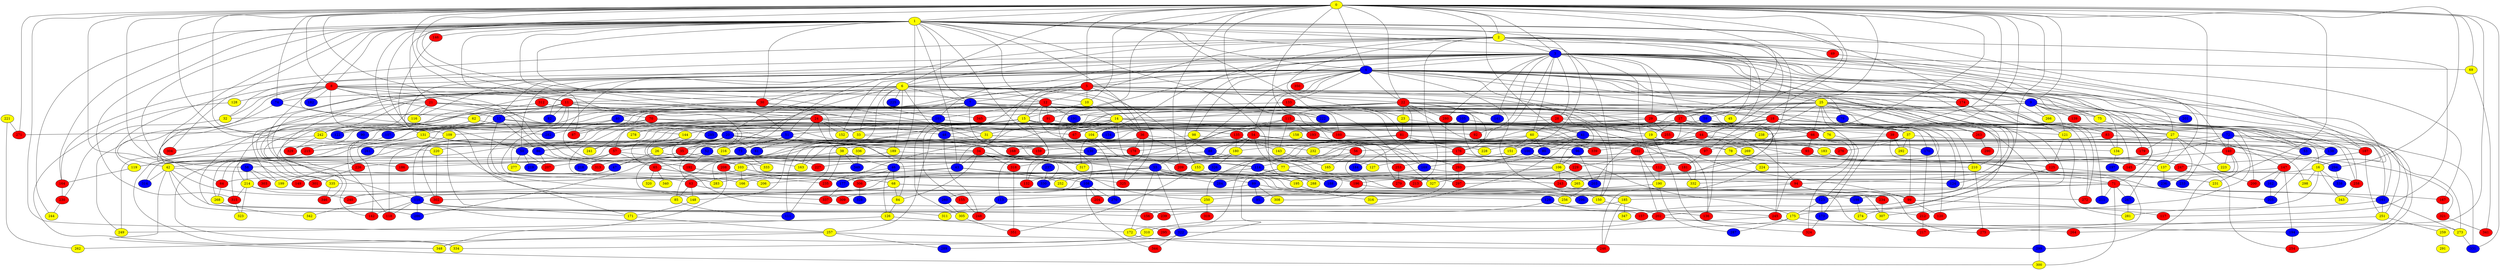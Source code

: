 graph {
0 [style = filled fillcolor = yellow];
1 [style = filled fillcolor = yellow];
2 [style = filled fillcolor = yellow];
3 [style = filled fillcolor = blue];
4 [style = filled fillcolor = blue];
5 [style = filled fillcolor = red];
6 [style = filled fillcolor = yellow];
7 [style = filled fillcolor = blue];
8 [style = filled fillcolor = red];
9 [style = filled fillcolor = blue];
10 [style = filled fillcolor = yellow];
11 [style = filled fillcolor = red];
12 [style = filled fillcolor = red];
13 [style = filled fillcolor = blue];
14 [style = filled fillcolor = yellow];
15 [style = filled fillcolor = yellow];
16 [style = filled fillcolor = yellow];
17 [style = filled fillcolor = red];
18 [style = filled fillcolor = red];
19 [style = filled fillcolor = yellow];
20 [style = filled fillcolor = blue];
21 [style = filled fillcolor = red];
22 [style = filled fillcolor = red];
23 [style = filled fillcolor = yellow];
24 [style = filled fillcolor = red];
25 [style = filled fillcolor = yellow];
26 [style = filled fillcolor = yellow];
27 [style = filled fillcolor = yellow];
28 [style = filled fillcolor = red];
29 [style = filled fillcolor = red];
30 [style = filled fillcolor = red];
31 [style = filled fillcolor = yellow];
32 [style = filled fillcolor = yellow];
33 [style = filled fillcolor = yellow];
34 [style = filled fillcolor = red];
35 [style = filled fillcolor = red];
36 [style = filled fillcolor = red];
37 [style = filled fillcolor = yellow];
38 [style = filled fillcolor = yellow];
39 [style = filled fillcolor = red];
40 [style = filled fillcolor = blue];
41 [style = filled fillcolor = blue];
42 [style = filled fillcolor = yellow];
43 [style = filled fillcolor = blue];
44 [style = filled fillcolor = red];
45 [style = filled fillcolor = yellow];
46 [style = filled fillcolor = blue];
47 [style = filled fillcolor = blue];
48 [style = filled fillcolor = blue];
49 [style = filled fillcolor = red];
50 [style = filled fillcolor = blue];
51 [style = filled fillcolor = blue];
52 [style = filled fillcolor = blue];
53 [style = filled fillcolor = blue];
54 [style = filled fillcolor = red];
55 [style = filled fillcolor = blue];
56 [style = filled fillcolor = red];
57 [style = filled fillcolor = red];
58 [style = filled fillcolor = blue];
59 [style = filled fillcolor = blue];
60 [style = filled fillcolor = yellow];
61 [style = filled fillcolor = blue];
62 [style = filled fillcolor = yellow];
63 [style = filled fillcolor = red];
64 [style = filled fillcolor = red];
65 [style = filled fillcolor = red];
66 [style = filled fillcolor = red];
67 [style = filled fillcolor = red];
68 [style = filled fillcolor = yellow];
69 [style = filled fillcolor = yellow];
70 [style = filled fillcolor = red];
71 [style = filled fillcolor = red];
72 [style = filled fillcolor = blue];
73 [style = filled fillcolor = blue];
74 [style = filled fillcolor = blue];
75 [style = filled fillcolor = yellow];
76 [style = filled fillcolor = yellow];
77 [style = filled fillcolor = yellow];
78 [style = filled fillcolor = yellow];
79 [style = filled fillcolor = blue];
80 [style = filled fillcolor = blue];
81 [style = filled fillcolor = red];
82 [style = filled fillcolor = blue];
83 [style = filled fillcolor = red];
84 [style = filled fillcolor = yellow];
85 [style = filled fillcolor = yellow];
86 [style = filled fillcolor = blue];
87 [style = filled fillcolor = red];
88 [style = filled fillcolor = blue];
89 [style = filled fillcolor = blue];
90 [style = filled fillcolor = blue];
91 [style = filled fillcolor = red];
92 [style = filled fillcolor = red];
93 [style = filled fillcolor = red];
94 [style = filled fillcolor = red];
95 [style = filled fillcolor = blue];
96 [style = filled fillcolor = blue];
97 [style = filled fillcolor = red];
98 [style = filled fillcolor = yellow];
99 [style = filled fillcolor = red];
100 [style = filled fillcolor = blue];
101 [style = filled fillcolor = blue];
102 [style = filled fillcolor = red];
103 [style = filled fillcolor = yellow];
104 [style = filled fillcolor = yellow];
105 [style = filled fillcolor = blue];
106 [style = filled fillcolor = yellow];
107 [style = filled fillcolor = blue];
108 [style = filled fillcolor = blue];
109 [style = filled fillcolor = yellow];
110 [style = filled fillcolor = blue];
111 [style = filled fillcolor = blue];
112 [style = filled fillcolor = red];
113 [style = filled fillcolor = blue];
114 [style = filled fillcolor = blue];
115 [style = filled fillcolor = red];
116 [style = filled fillcolor = yellow];
117 [style = filled fillcolor = red];
118 [style = filled fillcolor = red];
119 [style = filled fillcolor = yellow];
120 [style = filled fillcolor = red];
121 [style = filled fillcolor = yellow];
122 [style = filled fillcolor = blue];
123 [style = filled fillcolor = blue];
124 [style = filled fillcolor = blue];
125 [style = filled fillcolor = red];
126 [style = filled fillcolor = yellow];
127 [style = filled fillcolor = yellow];
128 [style = filled fillcolor = yellow];
129 [style = filled fillcolor = blue];
130 [style = filled fillcolor = blue];
131 [style = filled fillcolor = yellow];
132 [style = filled fillcolor = red];
133 [style = filled fillcolor = red];
134 [style = filled fillcolor = yellow];
135 [style = filled fillcolor = red];
136 [style = filled fillcolor = red];
137 [style = filled fillcolor = yellow];
138 [style = filled fillcolor = blue];
139 [style = filled fillcolor = red];
140 [style = filled fillcolor = red];
141 [style = filled fillcolor = blue];
142 [style = filled fillcolor = red];
143 [style = filled fillcolor = yellow];
144 [style = filled fillcolor = yellow];
145 [style = filled fillcolor = red];
146 [style = filled fillcolor = red];
147 [style = filled fillcolor = red];
148 [style = filled fillcolor = yellow];
149 [style = filled fillcolor = red];
150 [style = filled fillcolor = yellow];
151 [style = filled fillcolor = yellow];
152 [style = filled fillcolor = yellow];
153 [style = filled fillcolor = yellow];
154 [style = filled fillcolor = blue];
155 [style = filled fillcolor = red];
156 [style = filled fillcolor = red];
157 [style = filled fillcolor = red];
158 [style = filled fillcolor = yellow];
159 [style = filled fillcolor = red];
160 [style = filled fillcolor = red];
161 [style = filled fillcolor = blue];
162 [style = filled fillcolor = blue];
163 [style = filled fillcolor = yellow];
164 [style = filled fillcolor = red];
165 [style = filled fillcolor = yellow];
166 [style = filled fillcolor = yellow];
167 [style = filled fillcolor = red];
168 [style = filled fillcolor = red];
169 [style = filled fillcolor = blue];
170 [style = filled fillcolor = blue];
171 [style = filled fillcolor = yellow];
172 [style = filled fillcolor = yellow];
173 [style = filled fillcolor = blue];
174 [style = filled fillcolor = red];
175 [style = filled fillcolor = yellow];
176 [style = filled fillcolor = red];
177 [style = filled fillcolor = blue];
178 [style = filled fillcolor = red];
179 [style = filled fillcolor = red];
180 [style = filled fillcolor = yellow];
181 [style = filled fillcolor = red];
182 [style = filled fillcolor = blue];
183 [style = filled fillcolor = yellow];
184 [style = filled fillcolor = blue];
185 [style = filled fillcolor = yellow];
186 [style = filled fillcolor = red];
187 [style = filled fillcolor = red];
188 [style = filled fillcolor = blue];
189 [style = filled fillcolor = yellow];
190 [style = filled fillcolor = yellow];
191 [style = filled fillcolor = blue];
192 [style = filled fillcolor = red];
193 [style = filled fillcolor = red];
194 [style = filled fillcolor = blue];
195 [style = filled fillcolor = yellow];
196 [style = filled fillcolor = red];
197 [style = filled fillcolor = blue];
198 [style = filled fillcolor = blue];
199 [style = filled fillcolor = yellow];
200 [style = filled fillcolor = red];
201 [style = filled fillcolor = blue];
202 [style = filled fillcolor = red];
203 [style = filled fillcolor = blue];
204 [style = filled fillcolor = red];
205 [style = filled fillcolor = blue];
206 [style = filled fillcolor = yellow];
207 [style = filled fillcolor = red];
208 [style = filled fillcolor = red];
209 [style = filled fillcolor = red];
210 [style = filled fillcolor = yellow];
211 [style = filled fillcolor = blue];
212 [style = filled fillcolor = red];
213 [style = filled fillcolor = red];
214 [style = filled fillcolor = yellow];
215 [style = filled fillcolor = red];
216 [style = filled fillcolor = yellow];
217 [style = filled fillcolor = red];
218 [style = filled fillcolor = blue];
219 [style = filled fillcolor = blue];
220 [style = filled fillcolor = yellow];
221 [style = filled fillcolor = yellow];
222 [style = filled fillcolor = blue];
223 [style = filled fillcolor = yellow];
224 [style = filled fillcolor = yellow];
225 [style = filled fillcolor = blue];
226 [style = filled fillcolor = red];
227 [style = filled fillcolor = red];
228 [style = filled fillcolor = yellow];
229 [style = filled fillcolor = red];
230 [style = filled fillcolor = red];
231 [style = filled fillcolor = yellow];
232 [style = filled fillcolor = yellow];
233 [style = filled fillcolor = blue];
234 [style = filled fillcolor = red];
235 [style = filled fillcolor = red];
236 [style = filled fillcolor = blue];
237 [style = filled fillcolor = blue];
238 [style = filled fillcolor = yellow];
239 [style = filled fillcolor = red];
240 [style = filled fillcolor = red];
241 [style = filled fillcolor = yellow];
242 [style = filled fillcolor = yellow];
243 [style = filled fillcolor = red];
244 [style = filled fillcolor = yellow];
245 [style = filled fillcolor = red];
246 [style = filled fillcolor = red];
247 [style = filled fillcolor = red];
248 [style = filled fillcolor = red];
249 [style = filled fillcolor = yellow];
250 [style = filled fillcolor = yellow];
251 [style = filled fillcolor = yellow];
252 [style = filled fillcolor = yellow];
253 [style = filled fillcolor = red];
254 [style = filled fillcolor = red];
255 [style = filled fillcolor = red];
256 [style = filled fillcolor = yellow];
257 [style = filled fillcolor = yellow];
258 [style = filled fillcolor = red];
259 [style = filled fillcolor = yellow];
260 [style = filled fillcolor = blue];
261 [style = filled fillcolor = blue];
262 [style = filled fillcolor = yellow];
263 [style = filled fillcolor = red];
264 [style = filled fillcolor = red];
265 [style = filled fillcolor = yellow];
266 [style = filled fillcolor = yellow];
267 [style = filled fillcolor = blue];
268 [style = filled fillcolor = yellow];
269 [style = filled fillcolor = yellow];
270 [style = filled fillcolor = blue];
271 [style = filled fillcolor = red];
272 [style = filled fillcolor = red];
273 [style = filled fillcolor = yellow];
274 [style = filled fillcolor = yellow];
275 [style = filled fillcolor = red];
276 [style = filled fillcolor = red];
277 [style = filled fillcolor = yellow];
278 [style = filled fillcolor = yellow];
279 [style = filled fillcolor = red];
280 [style = filled fillcolor = red];
281 [style = filled fillcolor = yellow];
282 [style = filled fillcolor = blue];
283 [style = filled fillcolor = yellow];
284 [style = filled fillcolor = blue];
285 [style = filled fillcolor = blue];
286 [style = filled fillcolor = blue];
287 [style = filled fillcolor = blue];
288 [style = filled fillcolor = yellow];
289 [style = filled fillcolor = blue];
290 [style = filled fillcolor = red];
291 [style = filled fillcolor = yellow];
292 [style = filled fillcolor = yellow];
293 [style = filled fillcolor = red];
294 [style = filled fillcolor = blue];
295 [style = filled fillcolor = red];
296 [style = filled fillcolor = blue];
297 [style = filled fillcolor = red];
298 [style = filled fillcolor = yellow];
299 [style = filled fillcolor = blue];
300 [style = filled fillcolor = yellow];
301 [style = filled fillcolor = red];
302 [style = filled fillcolor = red];
303 [style = filled fillcolor = red];
304 [style = filled fillcolor = red];
305 [style = filled fillcolor = yellow];
306 [style = filled fillcolor = red];
307 [style = filled fillcolor = yellow];
308 [style = filled fillcolor = yellow];
309 [style = filled fillcolor = red];
310 [style = filled fillcolor = yellow];
311 [style = filled fillcolor = yellow];
312 [style = filled fillcolor = red];
313 [style = filled fillcolor = red];
314 [style = filled fillcolor = blue];
315 [style = filled fillcolor = red];
316 [style = filled fillcolor = yellow];
317 [style = filled fillcolor = yellow];
318 [style = filled fillcolor = red];
319 [style = filled fillcolor = red];
320 [style = filled fillcolor = yellow];
321 [style = filled fillcolor = red];
322 [style = filled fillcolor = blue];
323 [style = filled fillcolor = yellow];
324 [style = filled fillcolor = red];
325 [style = filled fillcolor = red];
326 [style = filled fillcolor = blue];
327 [style = filled fillcolor = yellow];
328 [style = filled fillcolor = blue];
329 [style = filled fillcolor = red];
330 [style = filled fillcolor = blue];
331 [style = filled fillcolor = blue];
332 [style = filled fillcolor = yellow];
333 [style = filled fillcolor = yellow];
334 [style = filled fillcolor = yellow];
335 [style = filled fillcolor = yellow];
336 [style = filled fillcolor = yellow];
337 [style = filled fillcolor = red];
338 [style = filled fillcolor = blue];
339 [style = filled fillcolor = red];
340 [style = filled fillcolor = yellow];
341 [style = filled fillcolor = red];
342 [style = filled fillcolor = yellow];
343 [style = filled fillcolor = yellow];
344 [style = filled fillcolor = red];
345 [style = filled fillcolor = red];
346 [style = filled fillcolor = red];
347 [style = filled fillcolor = yellow];
348 [style = filled fillcolor = yellow];
349 [style = filled fillcolor = blue];
350 [style = filled fillcolor = red];
351 [style = filled fillcolor = red];
0 -- 5;
0 -- 6;
0 -- 8;
0 -- 9;
0 -- 10;
0 -- 17;
0 -- 18;
0 -- 22;
0 -- 24;
0 -- 30;
0 -- 39;
0 -- 41;
0 -- 58;
0 -- 59;
0 -- 63;
0 -- 4;
0 -- 3;
0 -- 2;
0 -- 1;
0 -- 69;
0 -- 74;
0 -- 85;
0 -- 97;
0 -- 103;
0 -- 108;
0 -- 124;
0 -- 149;
0 -- 160;
0 -- 173;
0 -- 209;
0 -- 220;
0 -- 222;
0 -- 231;
0 -- 233;
0 -- 238;
0 -- 257;
0 -- 264;
0 -- 271;
0 -- 294;
0 -- 331;
1 -- 2;
1 -- 3;
1 -- 4;
1 -- 7;
1 -- 8;
1 -- 11;
1 -- 12;
1 -- 21;
1 -- 30;
1 -- 36;
1 -- 43;
1 -- 46;
1 -- 50;
1 -- 51;
1 -- 62;
1 -- 78;
1 -- 81;
1 -- 87;
1 -- 121;
1 -- 132;
1 -- 146;
1 -- 150;
1 -- 151;
1 -- 164;
1 -- 166;
1 -- 187;
1 -- 244;
1 -- 282;
1 -- 301;
1 -- 304;
1 -- 315;
1 -- 327;
2 -- 3;
2 -- 6;
2 -- 12;
2 -- 16;
2 -- 23;
2 -- 44;
2 -- 45;
2 -- 49;
2 -- 52;
2 -- 104;
2 -- 117;
2 -- 164;
2 -- 201;
2 -- 203;
2 -- 213;
3 -- 4;
3 -- 5;
3 -- 8;
3 -- 9;
3 -- 16;
3 -- 17;
3 -- 25;
3 -- 27;
3 -- 28;
3 -- 29;
3 -- 32;
3 -- 34;
3 -- 60;
3 -- 69;
3 -- 75;
3 -- 91;
3 -- 92;
3 -- 98;
3 -- 101;
3 -- 103;
3 -- 112;
3 -- 134;
3 -- 137;
3 -- 141;
3 -- 145;
3 -- 152;
3 -- 153;
3 -- 167;
3 -- 168;
3 -- 174;
3 -- 263;
3 -- 280;
4 -- 5;
4 -- 6;
4 -- 13;
4 -- 18;
4 -- 22;
4 -- 25;
4 -- 30;
4 -- 33;
4 -- 37;
4 -- 50;
4 -- 53;
4 -- 54;
4 -- 55;
4 -- 71;
4 -- 79;
4 -- 82;
4 -- 116;
4 -- 119;
4 -- 131;
4 -- 133;
4 -- 138;
4 -- 150;
4 -- 175;
4 -- 185;
4 -- 187;
4 -- 188;
4 -- 254;
4 -- 258;
4 -- 266;
4 -- 272;
4 -- 350;
5 -- 7;
5 -- 10;
5 -- 11;
5 -- 15;
5 -- 19;
5 -- 22;
5 -- 40;
5 -- 51;
5 -- 64;
5 -- 83;
5 -- 94;
5 -- 148;
5 -- 198;
5 -- 199;
5 -- 255;
5 -- 325;
5 -- 335;
6 -- 7;
6 -- 9;
6 -- 10;
6 -- 19;
6 -- 20;
6 -- 35;
6 -- 36;
6 -- 48;
6 -- 61;
6 -- 74;
6 -- 87;
6 -- 88;
6 -- 101;
6 -- 110;
6 -- 122;
6 -- 174;
6 -- 186;
6 -- 189;
6 -- 225;
6 -- 242;
7 -- 14;
7 -- 24;
7 -- 32;
7 -- 79;
7 -- 118;
7 -- 159;
7 -- 160;
7 -- 169;
7 -- 214;
8 -- 11;
8 -- 12;
8 -- 13;
8 -- 21;
8 -- 31;
8 -- 32;
8 -- 35;
8 -- 42;
8 -- 74;
8 -- 109;
8 -- 128;
8 -- 182;
8 -- 226;
9 -- 14;
9 -- 17;
9 -- 61;
9 -- 75;
9 -- 121;
9 -- 139;
9 -- 179;
9 -- 201;
9 -- 251;
9 -- 266;
10 -- 14;
10 -- 15;
11 -- 13;
11 -- 24;
11 -- 28;
11 -- 42;
11 -- 59;
11 -- 62;
11 -- 70;
11 -- 76;
11 -- 82;
11 -- 206;
11 -- 222;
11 -- 337;
12 -- 15;
12 -- 18;
12 -- 37;
12 -- 91;
12 -- 101;
12 -- 131;
12 -- 176;
12 -- 178;
12 -- 191;
13 -- 20;
13 -- 34;
13 -- 86;
13 -- 90;
13 -- 215;
13 -- 242;
13 -- 283;
14 -- 31;
14 -- 36;
14 -- 54;
14 -- 65;
14 -- 67;
14 -- 111;
14 -- 114;
14 -- 163;
14 -- 245;
14 -- 270;
15 -- 16;
15 -- 26;
15 -- 46;
15 -- 51;
15 -- 57;
15 -- 94;
15 -- 104;
15 -- 110;
15 -- 121;
15 -- 135;
15 -- 152;
15 -- 155;
15 -- 160;
15 -- 161;
15 -- 226;
15 -- 278;
15 -- 302;
16 -- 212;
16 -- 298;
16 -- 337;
16 -- 338;
16 -- 343;
17 -- 19;
17 -- 33;
17 -- 39;
17 -- 43;
17 -- 67;
17 -- 96;
17 -- 138;
17 -- 154;
17 -- 196;
17 -- 265;
18 -- 20;
18 -- 27;
18 -- 76;
18 -- 83;
18 -- 85;
18 -- 100;
18 -- 136;
18 -- 194;
18 -- 210;
18 -- 285;
19 -- 78;
19 -- 159;
19 -- 187;
19 -- 324;
20 -- 26;
20 -- 34;
20 -- 35;
20 -- 56;
20 -- 61;
20 -- 64;
20 -- 78;
20 -- 127;
20 -- 215;
20 -- 268;
20 -- 277;
20 -- 306;
20 -- 329;
21 -- 29;
21 -- 67;
21 -- 116;
21 -- 122;
21 -- 192;
21 -- 311;
22 -- 23;
22 -- 45;
22 -- 48;
22 -- 70;
22 -- 75;
22 -- 92;
22 -- 100;
22 -- 104;
22 -- 136;
22 -- 141;
22 -- 142;
22 -- 184;
22 -- 257;
22 -- 280;
22 -- 299;
22 -- 345;
23 -- 41;
23 -- 81;
24 -- 33;
24 -- 38;
24 -- 48;
24 -- 73;
24 -- 92;
24 -- 122;
24 -- 152;
24 -- 177;
24 -- 193;
24 -- 241;
24 -- 278;
24 -- 334;
25 -- 27;
25 -- 28;
25 -- 29;
25 -- 53;
25 -- 57;
25 -- 66;
25 -- 72;
25 -- 102;
25 -- 123;
25 -- 125;
25 -- 145;
25 -- 176;
25 -- 200;
25 -- 210;
25 -- 249;
25 -- 274;
25 -- 324;
26 -- 47;
26 -- 227;
27 -- 56;
27 -- 147;
27 -- 179;
27 -- 223;
27 -- 236;
27 -- 267;
28 -- 60;
28 -- 106;
28 -- 120;
28 -- 144;
29 -- 37;
29 -- 42;
29 -- 66;
29 -- 158;
29 -- 255;
30 -- 40;
30 -- 84;
30 -- 107;
30 -- 130;
31 -- 57;
31 -- 65;
31 -- 96;
31 -- 102;
32 -- 230;
33 -- 50;
33 -- 284;
34 -- 43;
34 -- 47;
34 -- 84;
34 -- 112;
34 -- 181;
34 -- 317;
34 -- 318;
35 -- 55;
35 -- 186;
36 -- 163;
36 -- 178;
36 -- 183;
36 -- 213;
36 -- 325;
37 -- 38;
37 -- 97;
37 -- 99;
37 -- 161;
37 -- 276;
37 -- 292;
38 -- 46;
38 -- 235;
38 -- 283;
38 -- 349;
39 -- 71;
39 -- 86;
39 -- 292;
40 -- 44;
40 -- 261;
40 -- 282;
41 -- 53;
41 -- 80;
41 -- 100;
41 -- 119;
41 -- 156;
41 -- 276;
42 -- 63;
42 -- 148;
42 -- 157;
42 -- 286;
42 -- 300;
42 -- 314;
43 -- 63;
43 -- 64;
43 -- 89;
43 -- 166;
43 -- 196;
43 -- 252;
44 -- 80;
44 -- 130;
44 -- 183;
44 -- 217;
44 -- 228;
44 -- 269;
44 -- 339;
46 -- 68;
46 -- 108;
46 -- 126;
46 -- 177;
46 -- 283;
47 -- 149;
48 -- 195;
48 -- 248;
49 -- 140;
50 -- 207;
50 -- 219;
50 -- 277;
51 -- 52;
51 -- 73;
51 -- 168;
51 -- 216;
51 -- 241;
52 -- 119;
52 -- 192;
52 -- 330;
53 -- 147;
54 -- 77;
54 -- 88;
54 -- 99;
54 -- 113;
54 -- 180;
54 -- 253;
55 -- 71;
55 -- 94;
55 -- 132;
55 -- 172;
55 -- 195;
55 -- 206;
55 -- 217;
55 -- 234;
55 -- 265;
55 -- 306;
55 -- 322;
55 -- 330;
56 -- 114;
56 -- 165;
56 -- 184;
57 -- 58;
57 -- 65;
57 -- 163;
57 -- 218;
57 -- 219;
58 -- 199;
58 -- 214;
58 -- 303;
59 -- 124;
59 -- 232;
60 -- 80;
60 -- 134;
60 -- 151;
60 -- 220;
60 -- 252;
62 -- 285;
62 -- 346;
63 -- 85;
63 -- 148;
63 -- 150;
64 -- 268;
65 -- 68;
65 -- 124;
65 -- 320;
65 -- 340;
66 -- 77;
66 -- 93;
66 -- 170;
66 -- 229;
66 -- 245;
68 -- 84;
68 -- 123;
68 -- 129;
68 -- 302;
68 -- 342;
69 -- 341;
70 -- 86;
70 -- 87;
70 -- 159;
70 -- 271;
70 -- 339;
71 -- 113;
71 -- 161;
71 -- 167;
71 -- 185;
71 -- 211;
71 -- 267;
71 -- 300;
72 -- 112;
72 -- 138;
72 -- 140;
72 -- 273;
72 -- 307;
72 -- 315;
72 -- 331;
73 -- 114;
73 -- 333;
74 -- 144;
74 -- 249;
75 -- 258;
76 -- 123;
77 -- 95;
77 -- 196;
77 -- 284;
77 -- 289;
77 -- 307;
78 -- 205;
78 -- 224;
79 -- 263;
80 -- 293;
81 -- 93;
81 -- 172;
81 -- 176;
81 -- 180;
81 -- 250;
81 -- 321;
83 -- 134;
83 -- 298;
83 -- 318;
84 -- 126;
85 -- 111;
86 -- 207;
86 -- 313;
88 -- 137;
88 -- 286;
89 -- 95;
89 -- 198;
89 -- 308;
89 -- 309;
91 -- 109;
91 -- 238;
93 -- 103;
93 -- 125;
93 -- 247;
94 -- 99;
94 -- 110;
94 -- 234;
96 -- 106;
96 -- 203;
97 -- 181;
98 -- 111;
98 -- 339;
99 -- 117;
99 -- 120;
99 -- 157;
100 -- 127;
100 -- 169;
100 -- 175;
100 -- 229;
101 -- 107;
101 -- 170;
101 -- 305;
102 -- 145;
102 -- 190;
102 -- 202;
102 -- 226;
102 -- 227;
103 -- 166;
103 -- 243;
103 -- 256;
103 -- 335;
104 -- 209;
104 -- 317;
105 -- 106;
105 -- 131;
105 -- 243;
106 -- 203;
106 -- 213;
106 -- 243;
106 -- 327;
107 -- 118;
108 -- 204;
108 -- 260;
108 -- 270;
108 -- 344;
109 -- 171;
109 -- 199;
109 -- 261;
110 -- 118;
110 -- 142;
110 -- 156;
110 -- 212;
110 -- 286;
110 -- 295;
112 -- 190;
113 -- 248;
114 -- 188;
114 -- 233;
114 -- 240;
114 -- 288;
115 -- 132;
115 -- 135;
115 -- 143;
115 -- 193;
115 -- 332;
119 -- 164;
121 -- 125;
121 -- 281;
123 -- 173;
123 -- 175;
125 -- 202;
125 -- 258;
126 -- 172;
126 -- 249;
128 -- 348;
129 -- 136;
129 -- 239;
129 -- 245;
130 -- 297;
130 -- 309;
131 -- 142;
131 -- 189;
131 -- 294;
131 -- 334;
133 -- 169;
133 -- 191;
133 -- 327;
134 -- 197;
135 -- 143;
135 -- 180;
135 -- 232;
135 -- 235;
137 -- 236;
138 -- 205;
140 -- 223;
140 -- 224;
140 -- 294;
140 -- 299;
140 -- 332;
143 -- 165;
144 -- 239;
144 -- 333;
146 -- 171;
147 -- 162;
147 -- 194;
147 -- 195;
147 -- 200;
148 -- 171;
150 -- 202;
151 -- 253;
153 -- 288;
153 -- 351;
154 -- 207;
155 -- 248;
158 -- 178;
158 -- 279;
158 -- 308;
160 -- 228;
161 -- 251;
161 -- 273;
161 -- 281;
162 -- 205;
164 -- 230;
167 -- 321;
169 -- 177;
169 -- 231;
170 -- 212;
171 -- 257;
172 -- 246;
173 -- 324;
174 -- 211;
174 -- 272;
175 -- 194;
175 -- 287;
175 -- 322;
176 -- 208;
176 -- 247;
176 -- 293;
177 -- 337;
180 -- 209;
180 -- 326;
181 -- 332;
183 -- 200;
185 -- 246;
185 -- 311;
185 -- 347;
187 -- 247;
187 -- 251;
189 -- 210;
189 -- 313;
190 -- 250;
190 -- 287;
192 -- 235;
193 -- 293;
194 -- 254;
195 -- 316;
196 -- 296;
198 -- 274;
202 -- 264;
202 -- 310;
203 -- 256;
208 -- 325;
208 -- 348;
210 -- 275;
212 -- 217;
214 -- 240;
214 -- 272;
214 -- 315;
214 -- 323;
215 -- 314;
220 -- 302;
221 -- 262;
221 -- 271;
224 -- 246;
226 -- 301;
229 -- 297;
230 -- 244;
234 -- 307;
237 -- 330;
242 -- 250;
242 -- 304;
242 -- 329;
243 -- 275;
245 -- 273;
245 -- 295;
247 -- 254;
250 -- 319;
251 -- 259;
251 -- 275;
253 -- 279;
257 -- 262;
257 -- 289;
257 -- 299;
258 -- 343;
259 -- 291;
260 -- 305;
263 -- 290;
267 -- 281;
268 -- 342;
273 -- 331;
280 -- 316;
293 -- 297;
294 -- 338;
299 -- 300;
305 -- 351;
306 -- 328;
310 -- 348;
312 -- 335;
312 -- 345;
315 -- 323;
318 -- 351;
321 -- 341;
322 -- 334;
322 -- 344;
335 -- 346;
336 -- 349;
}
